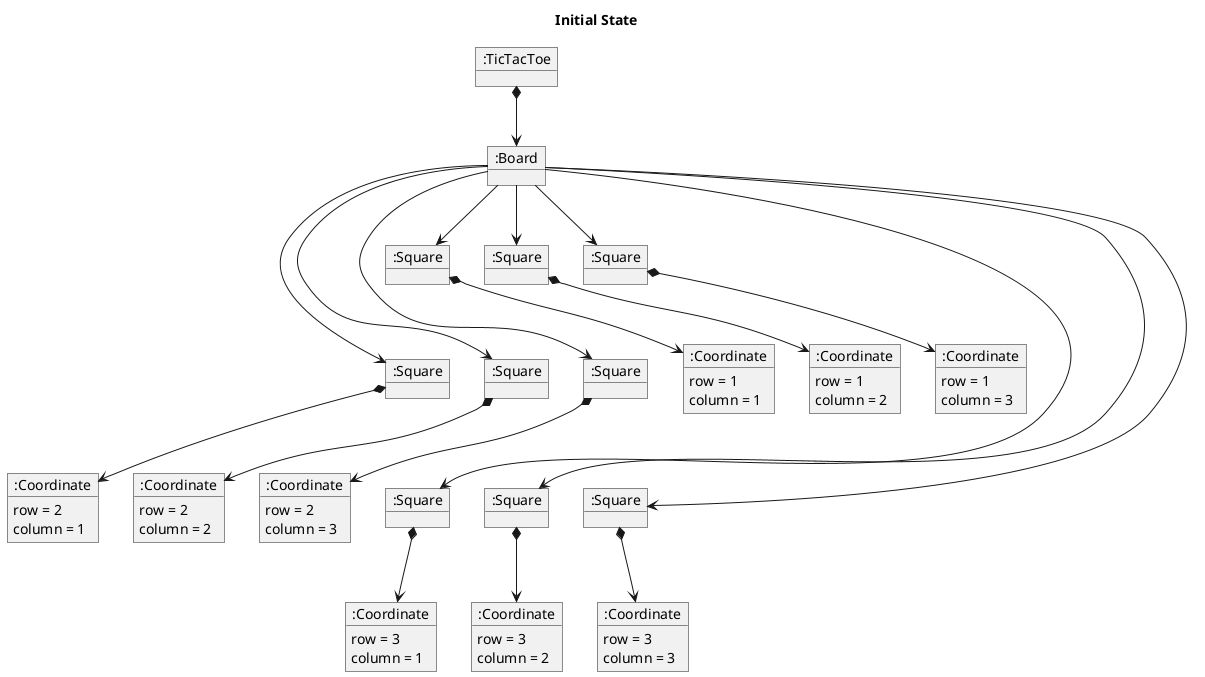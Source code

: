 @startuml InitialState

title Initial State

together {
    object ":Square" as Square11
    object ":Square" as Square12
    object ":Square" as Square13

    object ":Square" as Square21
    object ":Square" as Square22
    object ":Square" as Square23

    object ":Square" as Square31
    object ":Square" as Square32
    object ":Square" as Square33

}

object ":Coordinate" as Coordinate11 {
    row = 1
    column = 1
}
object ":Coordinate" as Coordinate12 {
    row = 1
    column = 2
}
object ":Coordinate" as Coordinate13 {
    row = 1
    column = 3
}

object ":Coordinate" as Coordinate21 {
    row = 2
    column = 1
}
object ":Coordinate" as Coordinate22 {
    row = 2
    column = 2
}
object ":Coordinate" as Coordinate23 {
    row = 2
    column = 3
}

object ":Coordinate" as Coordinate31 {
    row = 3
    column = 1
}
object ":Coordinate" as Coordinate32 {
    row = 3
    column = 2
}
object ":Coordinate" as Coordinate33 {
    row = 3
    column = 3
}

object ":TicTacToe" as TicTacToe
object ":Board" as Board

TicTacToe *-down-> Board

Board -->  Square11
Board -->  Square12
Board -->  Square13
Board -->  Square21
Board -->  Square22
Board -->  Square23
Board -->  Square31
Board -->  Square32
Board -->  Square33

Square11 *-down-> Coordinate11
Square12 *-down-> Coordinate12
Square13 *-down-> Coordinate13
Square21 *-down-> Coordinate21
Square22 *-down-> Coordinate22
Square23 *-down-> Coordinate23
Square31 *-down-> Coordinate31
Square32 *-down-> Coordinate32
Square33 *-down-> Coordinate33

Square11 -[hidden]right-> Square12
Square12 -[hidden]right-> Square13
Square21 -[hidden]right-> Square22
Square22 -[hidden]right-> Square23
Square31 -[hidden]right-> Square32
Square32 -[hidden]right-> Square33

Square11 -[hidden]down-> Square21
Square12 -[hidden]down-> Square22
Square13 -[hidden]down-> Square23

Square21 -[hidden]down-> Square31
Square22 -[hidden]down-> Square32
Square23 -[hidden]down-> Square33

@enduml